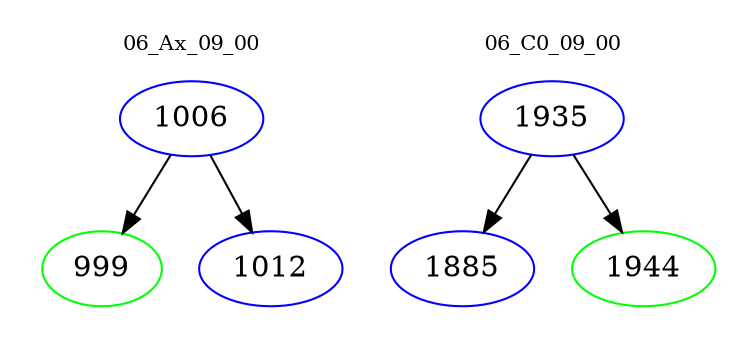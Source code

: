 digraph{
subgraph cluster_0 {
color = white
label = "06_Ax_09_00";
fontsize=10;
T0_1006 [label="1006", color="blue"]
T0_1006 -> T0_999 [color="black"]
T0_999 [label="999", color="green"]
T0_1006 -> T0_1012 [color="black"]
T0_1012 [label="1012", color="blue"]
}
subgraph cluster_1 {
color = white
label = "06_C0_09_00";
fontsize=10;
T1_1935 [label="1935", color="blue"]
T1_1935 -> T1_1885 [color="black"]
T1_1885 [label="1885", color="blue"]
T1_1935 -> T1_1944 [color="black"]
T1_1944 [label="1944", color="green"]
}
}
